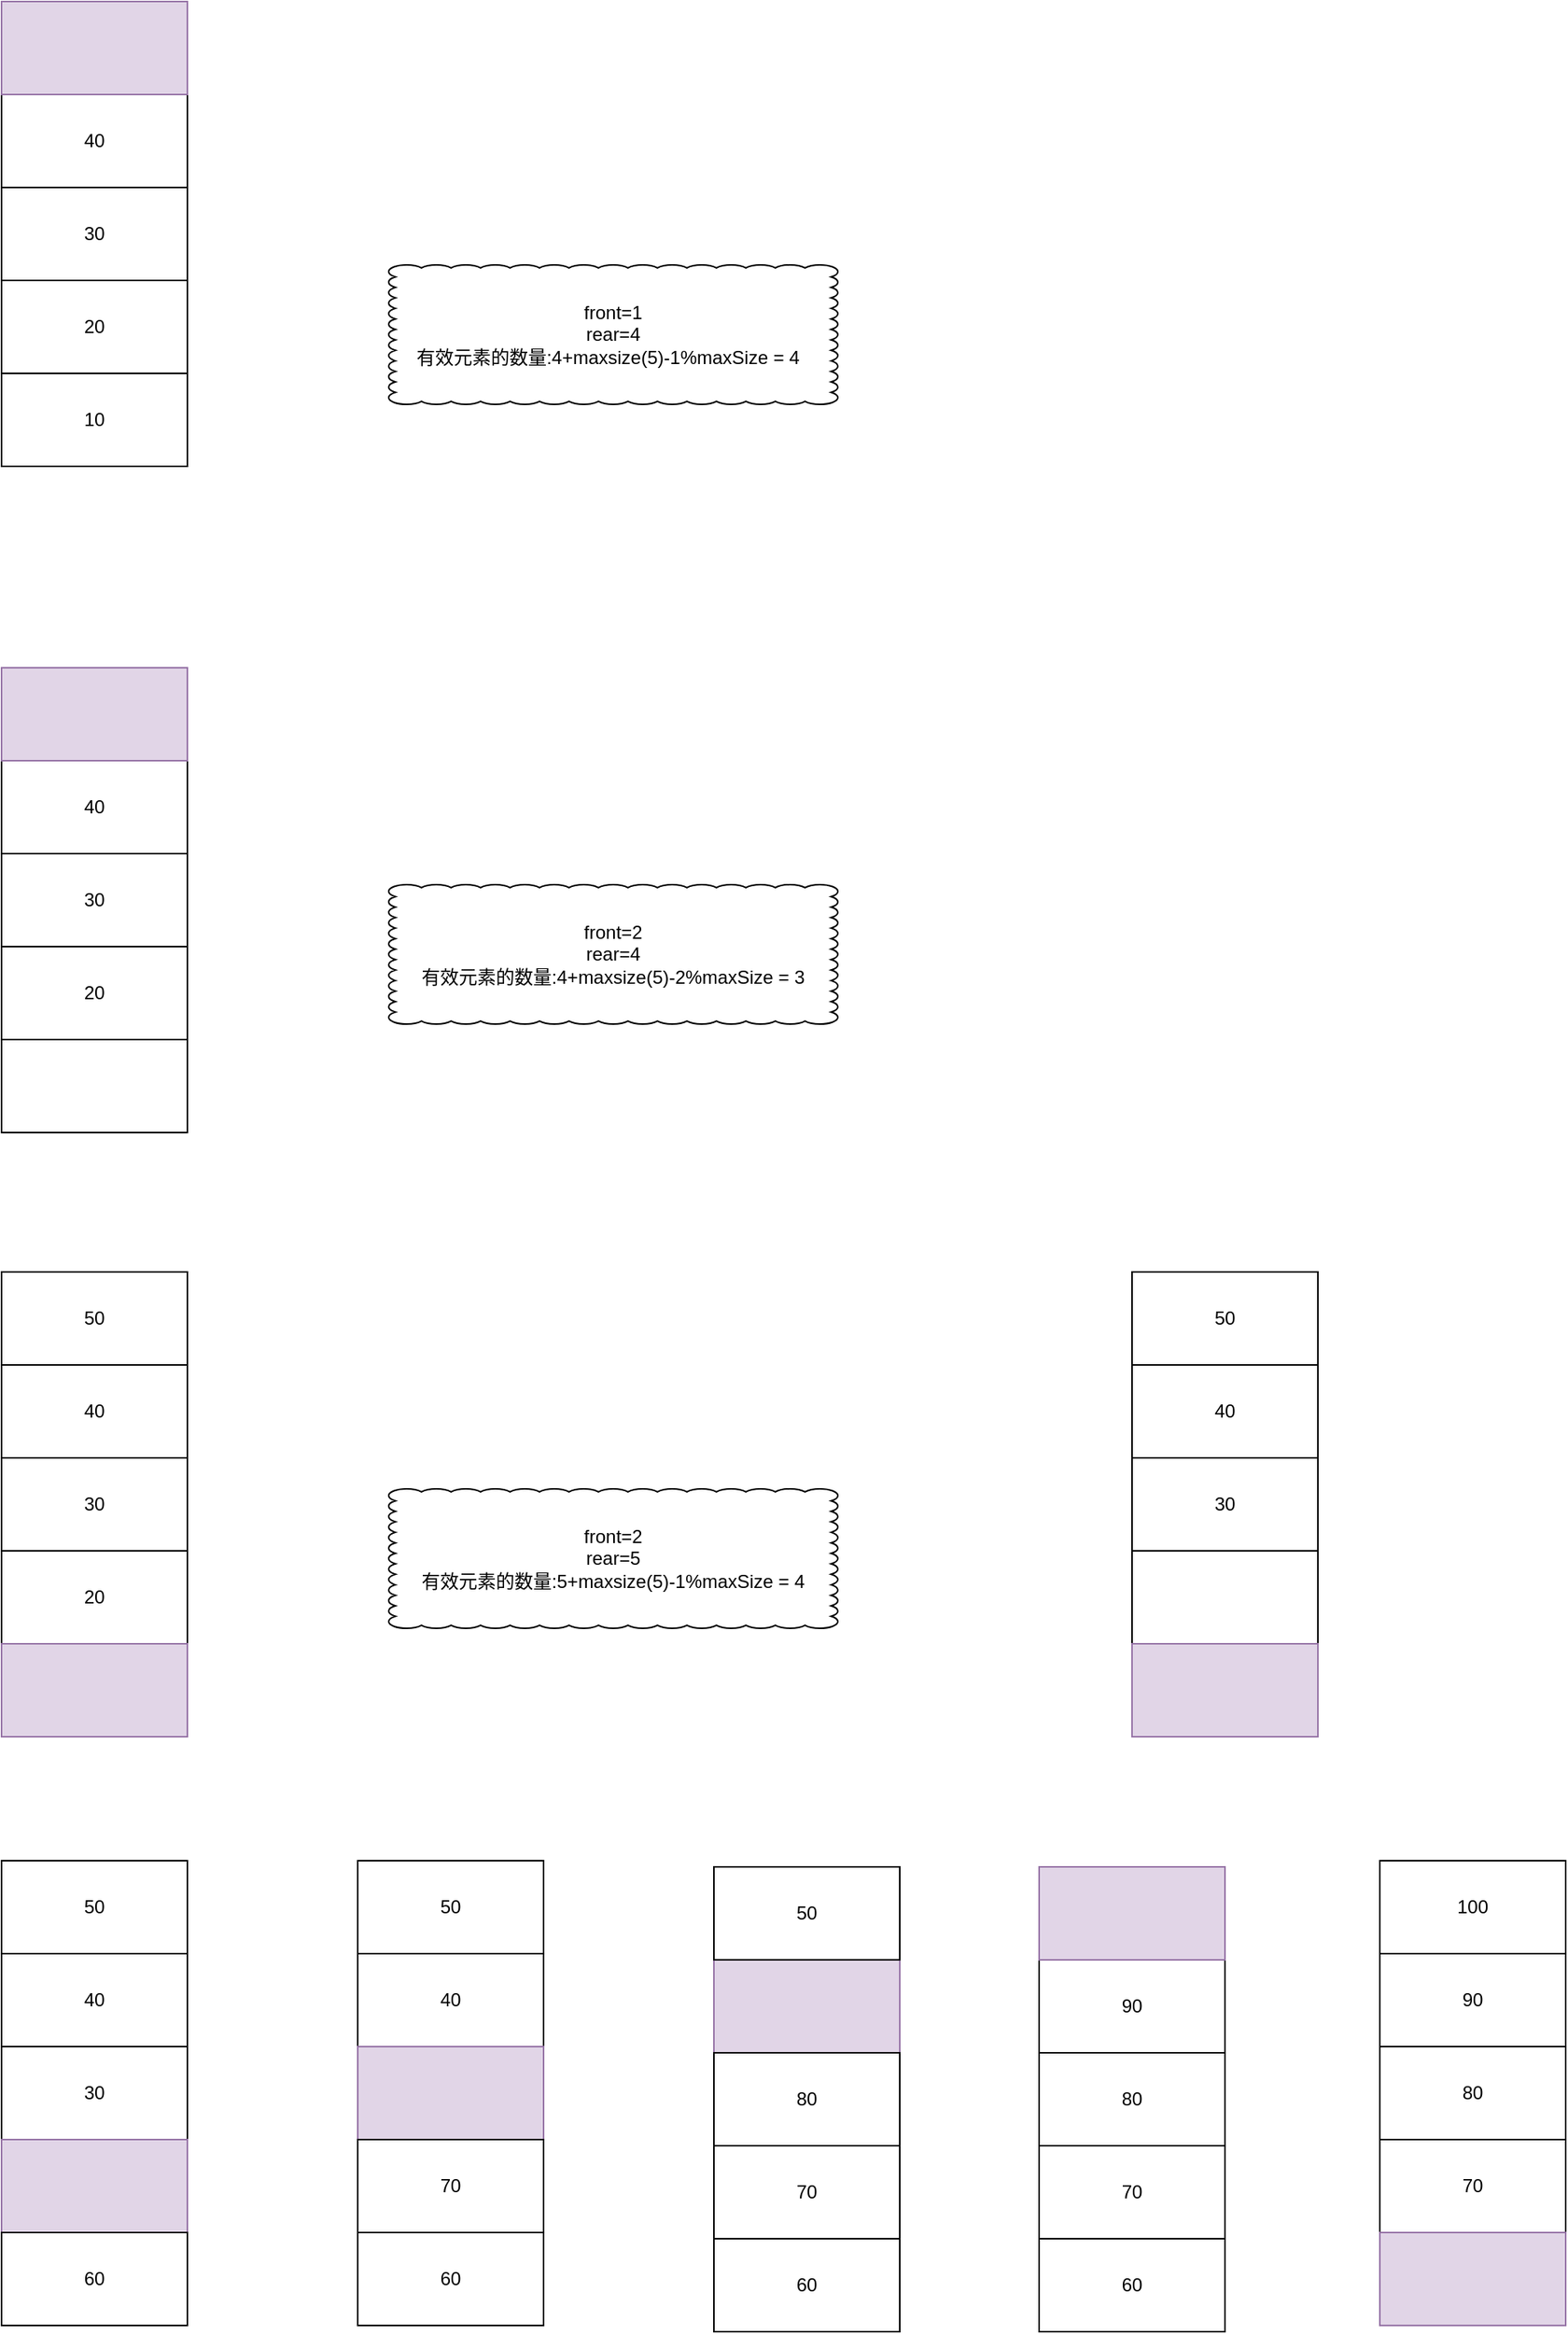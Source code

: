 <mxfile version="20.6.2" type="device"><diagram id="W85b78eBkLCNd3iDLwKD" name="第 1 页"><mxGraphModel dx="1106" dy="997" grid="1" gridSize="10" guides="1" tooltips="1" connect="1" arrows="1" fold="1" page="1" pageScale="1" pageWidth="827" pageHeight="1169" math="0" shadow="0"><root><mxCell id="0"/><mxCell id="1" parent="0"/><mxCell id="upK7JSGFoPjpQ1qpPrhs-1" value="40" style="rounded=0;whiteSpace=wrap;html=1;" vertex="1" parent="1"><mxGeometry x="200" y="310" width="120" height="60" as="geometry"/></mxCell><mxCell id="upK7JSGFoPjpQ1qpPrhs-2" value="30" style="rounded=0;whiteSpace=wrap;html=1;" vertex="1" parent="1"><mxGeometry x="200" y="370" width="120" height="60" as="geometry"/></mxCell><mxCell id="upK7JSGFoPjpQ1qpPrhs-3" value="20" style="rounded=0;whiteSpace=wrap;html=1;" vertex="1" parent="1"><mxGeometry x="200" y="430" width="120" height="60" as="geometry"/></mxCell><mxCell id="upK7JSGFoPjpQ1qpPrhs-4" value="10" style="rounded=0;whiteSpace=wrap;html=1;" vertex="1" parent="1"><mxGeometry x="200" y="490" width="120" height="60" as="geometry"/></mxCell><mxCell id="upK7JSGFoPjpQ1qpPrhs-5" value="" style="rounded=0;whiteSpace=wrap;html=1;fillColor=#e1d5e7;strokeColor=#9673a6;" vertex="1" parent="1"><mxGeometry x="200" y="250" width="120" height="60" as="geometry"/></mxCell><mxCell id="upK7JSGFoPjpQ1qpPrhs-13" value="front=1&lt;br&gt;rear=4&lt;br&gt;有效元素的数量:4+maxsize(5)-1%maxSize = 4&amp;nbsp;&amp;nbsp;" style="whiteSpace=wrap;html=1;shape=mxgraph.basic.cloud_rect;fontColor=none;" vertex="1" parent="1"><mxGeometry x="450" y="420" width="290" height="90" as="geometry"/></mxCell><mxCell id="upK7JSGFoPjpQ1qpPrhs-14" value="40" style="rounded=0;whiteSpace=wrap;html=1;" vertex="1" parent="1"><mxGeometry x="200" y="740" width="120" height="60" as="geometry"/></mxCell><mxCell id="upK7JSGFoPjpQ1qpPrhs-15" value="30" style="rounded=0;whiteSpace=wrap;html=1;" vertex="1" parent="1"><mxGeometry x="200" y="800" width="120" height="60" as="geometry"/></mxCell><mxCell id="upK7JSGFoPjpQ1qpPrhs-16" value="20" style="rounded=0;whiteSpace=wrap;html=1;" vertex="1" parent="1"><mxGeometry x="200" y="860" width="120" height="60" as="geometry"/></mxCell><mxCell id="upK7JSGFoPjpQ1qpPrhs-17" value="" style="rounded=0;whiteSpace=wrap;html=1;" vertex="1" parent="1"><mxGeometry x="200" y="920" width="120" height="60" as="geometry"/></mxCell><mxCell id="upK7JSGFoPjpQ1qpPrhs-18" value="" style="rounded=0;whiteSpace=wrap;html=1;fillColor=#e1d5e7;strokeColor=#9673a6;" vertex="1" parent="1"><mxGeometry x="200" y="680" width="120" height="60" as="geometry"/></mxCell><mxCell id="upK7JSGFoPjpQ1qpPrhs-19" value="front=2&lt;br&gt;rear=4&lt;br&gt;有效元素的数量:4+maxsize(5)-2%maxSize = 3" style="whiteSpace=wrap;html=1;shape=mxgraph.basic.cloud_rect;fontColor=none;" vertex="1" parent="1"><mxGeometry x="450" y="820" width="290" height="90" as="geometry"/></mxCell><mxCell id="upK7JSGFoPjpQ1qpPrhs-20" value="40" style="rounded=0;whiteSpace=wrap;html=1;" vertex="1" parent="1"><mxGeometry x="200" y="1130" width="120" height="60" as="geometry"/></mxCell><mxCell id="upK7JSGFoPjpQ1qpPrhs-21" value="30" style="rounded=0;whiteSpace=wrap;html=1;" vertex="1" parent="1"><mxGeometry x="200" y="1190" width="120" height="60" as="geometry"/></mxCell><mxCell id="upK7JSGFoPjpQ1qpPrhs-22" value="20" style="rounded=0;whiteSpace=wrap;html=1;" vertex="1" parent="1"><mxGeometry x="200" y="1250" width="120" height="60" as="geometry"/></mxCell><mxCell id="upK7JSGFoPjpQ1qpPrhs-23" value="" style="rounded=0;whiteSpace=wrap;html=1;fillColor=#e1d5e7;strokeColor=#9673a6;" vertex="1" parent="1"><mxGeometry x="200" y="1310" width="120" height="60" as="geometry"/></mxCell><mxCell id="upK7JSGFoPjpQ1qpPrhs-24" value="50" style="rounded=0;whiteSpace=wrap;html=1;" vertex="1" parent="1"><mxGeometry x="200" y="1070" width="120" height="60" as="geometry"/></mxCell><mxCell id="upK7JSGFoPjpQ1qpPrhs-25" value="front=2&lt;br&gt;rear=5&lt;br&gt;有效元素的数量:5+maxsize(5)-1%maxSize = 4" style="whiteSpace=wrap;html=1;shape=mxgraph.basic.cloud_rect;fontColor=none;" vertex="1" parent="1"><mxGeometry x="450" y="1210" width="290" height="90" as="geometry"/></mxCell><mxCell id="upK7JSGFoPjpQ1qpPrhs-26" value="40" style="rounded=0;whiteSpace=wrap;html=1;" vertex="1" parent="1"><mxGeometry x="930" y="1130" width="120" height="60" as="geometry"/></mxCell><mxCell id="upK7JSGFoPjpQ1qpPrhs-27" value="30" style="rounded=0;whiteSpace=wrap;html=1;" vertex="1" parent="1"><mxGeometry x="930" y="1190" width="120" height="60" as="geometry"/></mxCell><mxCell id="upK7JSGFoPjpQ1qpPrhs-28" value="" style="rounded=0;whiteSpace=wrap;html=1;" vertex="1" parent="1"><mxGeometry x="930" y="1250" width="120" height="60" as="geometry"/></mxCell><mxCell id="upK7JSGFoPjpQ1qpPrhs-29" value="" style="rounded=0;whiteSpace=wrap;html=1;fillColor=#e1d5e7;strokeColor=#9673a6;" vertex="1" parent="1"><mxGeometry x="930" y="1310" width="120" height="60" as="geometry"/></mxCell><mxCell id="upK7JSGFoPjpQ1qpPrhs-30" value="50" style="rounded=0;whiteSpace=wrap;html=1;" vertex="1" parent="1"><mxGeometry x="930" y="1070" width="120" height="60" as="geometry"/></mxCell><mxCell id="upK7JSGFoPjpQ1qpPrhs-32" value="40" style="rounded=0;whiteSpace=wrap;html=1;" vertex="1" parent="1"><mxGeometry x="200" y="1510" width="120" height="60" as="geometry"/></mxCell><mxCell id="upK7JSGFoPjpQ1qpPrhs-33" value="30" style="rounded=0;whiteSpace=wrap;html=1;" vertex="1" parent="1"><mxGeometry x="200" y="1570" width="120" height="60" as="geometry"/></mxCell><mxCell id="upK7JSGFoPjpQ1qpPrhs-34" value="" style="rounded=0;whiteSpace=wrap;html=1;fillColor=#e1d5e7;strokeColor=#9673a6;" vertex="1" parent="1"><mxGeometry x="200" y="1630" width="120" height="60" as="geometry"/></mxCell><mxCell id="upK7JSGFoPjpQ1qpPrhs-35" value="60" style="rounded=0;whiteSpace=wrap;html=1;" vertex="1" parent="1"><mxGeometry x="200" y="1690" width="120" height="60" as="geometry"/></mxCell><mxCell id="upK7JSGFoPjpQ1qpPrhs-36" value="50" style="rounded=0;whiteSpace=wrap;html=1;" vertex="1" parent="1"><mxGeometry x="200" y="1450" width="120" height="60" as="geometry"/></mxCell><mxCell id="upK7JSGFoPjpQ1qpPrhs-37" value="40" style="rounded=0;whiteSpace=wrap;html=1;" vertex="1" parent="1"><mxGeometry x="430" y="1510" width="120" height="60" as="geometry"/></mxCell><mxCell id="upK7JSGFoPjpQ1qpPrhs-38" value="" style="rounded=0;whiteSpace=wrap;html=1;fillColor=#e1d5e7;strokeColor=#9673a6;" vertex="1" parent="1"><mxGeometry x="430" y="1570" width="120" height="60" as="geometry"/></mxCell><mxCell id="upK7JSGFoPjpQ1qpPrhs-39" value="70" style="rounded=0;whiteSpace=wrap;html=1;" vertex="1" parent="1"><mxGeometry x="430" y="1630" width="120" height="60" as="geometry"/></mxCell><mxCell id="upK7JSGFoPjpQ1qpPrhs-40" value="60" style="rounded=0;whiteSpace=wrap;html=1;" vertex="1" parent="1"><mxGeometry x="430" y="1690" width="120" height="60" as="geometry"/></mxCell><mxCell id="upK7JSGFoPjpQ1qpPrhs-41" value="50" style="rounded=0;whiteSpace=wrap;html=1;" vertex="1" parent="1"><mxGeometry x="430" y="1450" width="120" height="60" as="geometry"/></mxCell><mxCell id="upK7JSGFoPjpQ1qpPrhs-42" value="" style="rounded=0;whiteSpace=wrap;html=1;fillColor=#e1d5e7;strokeColor=#9673a6;" vertex="1" parent="1"><mxGeometry x="660" y="1514" width="120" height="60" as="geometry"/></mxCell><mxCell id="upK7JSGFoPjpQ1qpPrhs-43" value="80" style="rounded=0;whiteSpace=wrap;html=1;" vertex="1" parent="1"><mxGeometry x="660" y="1574" width="120" height="60" as="geometry"/></mxCell><mxCell id="upK7JSGFoPjpQ1qpPrhs-44" value="70" style="rounded=0;whiteSpace=wrap;html=1;" vertex="1" parent="1"><mxGeometry x="660" y="1634" width="120" height="60" as="geometry"/></mxCell><mxCell id="upK7JSGFoPjpQ1qpPrhs-45" value="60" style="rounded=0;whiteSpace=wrap;html=1;" vertex="1" parent="1"><mxGeometry x="660" y="1694" width="120" height="60" as="geometry"/></mxCell><mxCell id="upK7JSGFoPjpQ1qpPrhs-46" value="50" style="rounded=0;whiteSpace=wrap;html=1;" vertex="1" parent="1"><mxGeometry x="660" y="1454" width="120" height="60" as="geometry"/></mxCell><mxCell id="upK7JSGFoPjpQ1qpPrhs-47" value="90" style="rounded=0;whiteSpace=wrap;html=1;" vertex="1" parent="1"><mxGeometry x="870" y="1514" width="120" height="60" as="geometry"/></mxCell><mxCell id="upK7JSGFoPjpQ1qpPrhs-48" value="80" style="rounded=0;whiteSpace=wrap;html=1;" vertex="1" parent="1"><mxGeometry x="870" y="1574" width="120" height="60" as="geometry"/></mxCell><mxCell id="upK7JSGFoPjpQ1qpPrhs-49" value="70" style="rounded=0;whiteSpace=wrap;html=1;" vertex="1" parent="1"><mxGeometry x="870" y="1634" width="120" height="60" as="geometry"/></mxCell><mxCell id="upK7JSGFoPjpQ1qpPrhs-50" value="60" style="rounded=0;whiteSpace=wrap;html=1;" vertex="1" parent="1"><mxGeometry x="870" y="1694" width="120" height="60" as="geometry"/></mxCell><mxCell id="upK7JSGFoPjpQ1qpPrhs-51" value="" style="rounded=0;whiteSpace=wrap;html=1;fillColor=#e1d5e7;strokeColor=#9673a6;" vertex="1" parent="1"><mxGeometry x="870" y="1454" width="120" height="60" as="geometry"/></mxCell><mxCell id="upK7JSGFoPjpQ1qpPrhs-58" value="90" style="rounded=0;whiteSpace=wrap;html=1;" vertex="1" parent="1"><mxGeometry x="1090" y="1510" width="120" height="60" as="geometry"/></mxCell><mxCell id="upK7JSGFoPjpQ1qpPrhs-59" value="80" style="rounded=0;whiteSpace=wrap;html=1;" vertex="1" parent="1"><mxGeometry x="1090" y="1570" width="120" height="60" as="geometry"/></mxCell><mxCell id="upK7JSGFoPjpQ1qpPrhs-60" value="70" style="rounded=0;whiteSpace=wrap;html=1;" vertex="1" parent="1"><mxGeometry x="1090" y="1630" width="120" height="60" as="geometry"/></mxCell><mxCell id="upK7JSGFoPjpQ1qpPrhs-61" value="" style="rounded=0;whiteSpace=wrap;html=1;fillColor=#e1d5e7;strokeColor=#9673a6;" vertex="1" parent="1"><mxGeometry x="1090" y="1690" width="120" height="60" as="geometry"/></mxCell><mxCell id="upK7JSGFoPjpQ1qpPrhs-62" value="100" style="rounded=0;whiteSpace=wrap;html=1;" vertex="1" parent="1"><mxGeometry x="1090" y="1450" width="120" height="60" as="geometry"/></mxCell></root></mxGraphModel></diagram></mxfile>